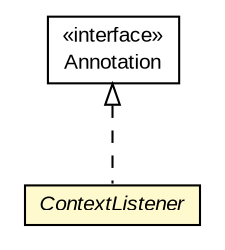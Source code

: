 #!/usr/local/bin/dot
#
# Class diagram 
# Generated by UMLGraph version R5_6-24-gf6e263 (http://www.umlgraph.org/)
#

digraph G {
	edge [fontname="arial",fontsize=10,labelfontname="arial",labelfontsize=10];
	node [fontname="arial",fontsize=10,shape=plaintext];
	nodesep=0.25;
	ranksep=0.5;
	// org.gservlet.annotation.ContextListener
	c934 [label=<<table title="org.gservlet.annotation.ContextListener" border="0" cellborder="1" cellspacing="0" cellpadding="2" port="p" bgcolor="lemonChiffon" href="./ContextListener.html">
		<tr><td><table border="0" cellspacing="0" cellpadding="1">
<tr><td align="center" balign="center"><font face="arial italic"> ContextListener </font></td></tr>
		</table></td></tr>
		</table>>, URL="./ContextListener.html", fontname="arial", fontcolor="black", fontsize=10.0];
	//org.gservlet.annotation.ContextListener implements java.lang.annotation.Annotation
	c936:p -> c934:p [dir=back,arrowtail=empty,style=dashed];
	// java.lang.annotation.Annotation
	c936 [label=<<table title="java.lang.annotation.Annotation" border="0" cellborder="1" cellspacing="0" cellpadding="2" port="p" href="https://docs.oracle.com/javase/7/docs/api/java/lang/annotation/Annotation.html">
		<tr><td><table border="0" cellspacing="0" cellpadding="1">
<tr><td align="center" balign="center"> &#171;interface&#187; </td></tr>
<tr><td align="center" balign="center"> Annotation </td></tr>
		</table></td></tr>
		</table>>, URL="https://docs.oracle.com/javase/7/docs/api/java/lang/annotation/Annotation.html", fontname="arial", fontcolor="black", fontsize=10.0];
}

